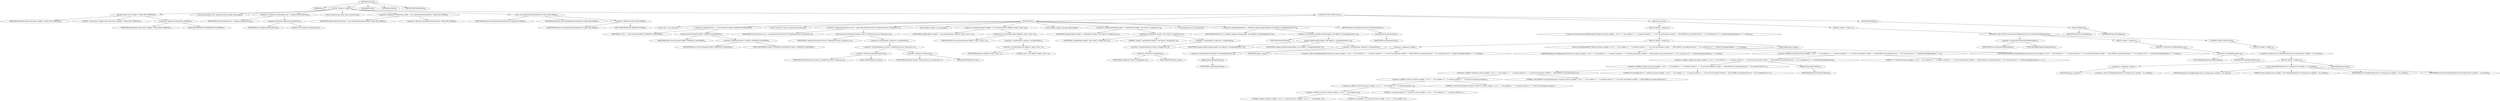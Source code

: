 digraph "execute" {  
"14" [label = <(METHOD,execute)<SUB>46</SUB>> ]
"4" [label = <(PARAM,this)<SUB>46</SUB>> ]
"15" [label = <(BLOCK,&lt;empty&gt;,&lt;empty&gt;)<SUB>46</SUB>> ]
"16" [label = <(log,log(&quot;Using classic compiler&quot;, Project.MSG_VERBOSE))<SUB>47</SUB>> ]
"17" [label = <(IDENTIFIER,attributes,log(&quot;Using classic compiler&quot;, Project.MSG_VERBOSE))<SUB>47</SUB>> ]
"18" [label = <(LITERAL,&quot;Using classic compiler&quot;,log(&quot;Using classic compiler&quot;, Project.MSG_VERBOSE))<SUB>47</SUB>> ]
"19" [label = <(&lt;operator&gt;.fieldAccess,Project.MSG_VERBOSE)<SUB>47</SUB>> ]
"20" [label = <(IDENTIFIER,Project,log(&quot;Using classic compiler&quot;, Project.MSG_VERBOSE))<SUB>47</SUB>> ]
"21" [label = <(FIELD_IDENTIFIER,MSG_VERBOSE,MSG_VERBOSE)<SUB>47</SUB>> ]
"22" [label = <(LOCAL,Commandline cmd: org.apache.tools.ant.types.Commandline)> ]
"23" [label = <(&lt;operator&gt;.assignment,Commandline cmd = setupJavacCommand(true))<SUB>48</SUB>> ]
"24" [label = <(IDENTIFIER,cmd,Commandline cmd = setupJavacCommand(true))<SUB>48</SUB>> ]
"25" [label = <(setupJavacCommand,setupJavacCommand(true))<SUB>48</SUB>> ]
"3" [label = <(IDENTIFIER,this,setupJavacCommand(true))<SUB>48</SUB>> ]
"26" [label = <(LITERAL,true,setupJavacCommand(true))<SUB>48</SUB>> ]
"6" [label = <(LOCAL,OutputStream logstr: java.io.OutputStream)> ]
"27" [label = <(&lt;operator&gt;.assignment,OutputStream logstr = new LogOutputStream(attributes, Project.MSG_WARN))<SUB>50</SUB>> ]
"28" [label = <(IDENTIFIER,logstr,OutputStream logstr = new LogOutputStream(attributes, Project.MSG_WARN))<SUB>50</SUB>> ]
"29" [label = <(&lt;operator&gt;.alloc,new LogOutputStream(attributes, Project.MSG_WARN))<SUB>50</SUB>> ]
"30" [label = <(&lt;init&gt;,new LogOutputStream(attributes, Project.MSG_WARN))<SUB>50</SUB>> ]
"5" [label = <(IDENTIFIER,logstr,new LogOutputStream(attributes, Project.MSG_WARN))<SUB>50</SUB>> ]
"31" [label = <(IDENTIFIER,attributes,new LogOutputStream(attributes, Project.MSG_WARN))<SUB>50</SUB>> ]
"32" [label = <(&lt;operator&gt;.fieldAccess,Project.MSG_WARN)<SUB>50</SUB>> ]
"33" [label = <(IDENTIFIER,Project,new LogOutputStream(attributes, Project.MSG_WARN))<SUB>50</SUB>> ]
"34" [label = <(FIELD_IDENTIFIER,MSG_WARN,MSG_WARN)<SUB>50</SUB>> ]
"35" [label = <(CONTROL_STRUCTURE,try,try)<SUB>51</SUB>> ]
"36" [label = <(BLOCK,try,try)<SUB>51</SUB>> ]
"37" [label = <(LOCAL,Class c: java.lang.Class)> ]
"38" [label = <(&lt;operator&gt;.assignment,Class c = Class.forName(CLASSIC_COMPILER_CLASSNAME))<SUB>54</SUB>> ]
"39" [label = <(IDENTIFIER,c,Class c = Class.forName(CLASSIC_COMPILER_CLASSNAME))<SUB>54</SUB>> ]
"40" [label = <(forName,Class.forName(CLASSIC_COMPILER_CLASSNAME))<SUB>54</SUB>> ]
"41" [label = <(IDENTIFIER,Class,Class.forName(CLASSIC_COMPILER_CLASSNAME))<SUB>54</SUB>> ]
"42" [label = <(&lt;operator&gt;.fieldAccess,Javac12.CLASSIC_COMPILER_CLASSNAME)<SUB>54</SUB>> ]
"43" [label = <(IDENTIFIER,Javac12,Class.forName(CLASSIC_COMPILER_CLASSNAME))<SUB>54</SUB>> ]
"44" [label = <(FIELD_IDENTIFIER,CLASSIC_COMPILER_CLASSNAME,CLASSIC_COMPILER_CLASSNAME)<SUB>54</SUB>> ]
"45" [label = <(LOCAL,Constructor cons: java.lang.reflect.Constructor)> ]
"46" [label = <(&lt;operator&gt;.assignment,Constructor cons = c.getConstructor(new Class[] { OutputStream.class, String.class }))<SUB>55</SUB>> ]
"47" [label = <(IDENTIFIER,cons,Constructor cons = c.getConstructor(new Class[] { OutputStream.class, String.class }))<SUB>55</SUB>> ]
"48" [label = <(getConstructor,c.getConstructor(new Class[] { OutputStream.class, String.class }))<SUB>56</SUB>> ]
"49" [label = <(IDENTIFIER,c,c.getConstructor(new Class[] { OutputStream.class, String.class }))<SUB>56</SUB>> ]
"50" [label = <(&lt;operator&gt;.arrayInitializer,&lt;operator&gt;.arrayInitializer)<SUB>56</SUB>> ]
"51" [label = <(&lt;operator&gt;.arrayInitializer,new Class[] { OutputStream.class, String.class })<SUB>56</SUB>> ]
"52" [label = <(&lt;operator&gt;.fieldAccess,OutputStream.class)<SUB>56</SUB>> ]
"53" [label = <(IDENTIFIER,OutputStream,new Class[] { OutputStream.class, String.class })<SUB>56</SUB>> ]
"54" [label = <(FIELD_IDENTIFIER,class,class)<SUB>56</SUB>> ]
"55" [label = <(&lt;operator&gt;.fieldAccess,String.class)<SUB>57</SUB>> ]
"56" [label = <(IDENTIFIER,String,new Class[] { OutputStream.class, String.class })<SUB>57</SUB>> ]
"57" [label = <(FIELD_IDENTIFIER,class,class)<SUB>57</SUB>> ]
"58" [label = <(LOCAL,Object compiler: java.lang.Object)> ]
"59" [label = <(&lt;operator&gt;.assignment,Object compiler = cons.newInstance(new Object[] { logstr, &quot;javac&quot; }))<SUB>58</SUB>> ]
"60" [label = <(IDENTIFIER,compiler,Object compiler = cons.newInstance(new Object[] { logstr, &quot;javac&quot; }))<SUB>58</SUB>> ]
"61" [label = <(newInstance,cons.newInstance(new Object[] { logstr, &quot;javac&quot; }))<SUB>59</SUB>> ]
"62" [label = <(IDENTIFIER,cons,cons.newInstance(new Object[] { logstr, &quot;javac&quot; }))<SUB>59</SUB>> ]
"63" [label = <(&lt;operator&gt;.arrayInitializer,&lt;operator&gt;.arrayInitializer)<SUB>59</SUB>> ]
"64" [label = <(&lt;operator&gt;.arrayInitializer,new Object[] { logstr, &quot;javac&quot; })<SUB>59</SUB>> ]
"65" [label = <(IDENTIFIER,logstr,new Object[] { logstr, &quot;javac&quot; })<SUB>59</SUB>> ]
"66" [label = <(LITERAL,&quot;javac&quot;,new Object[] { logstr, &quot;javac&quot; })<SUB>59</SUB>> ]
"67" [label = <(LOCAL,Method compile: java.lang.reflect.Method)> ]
"68" [label = <(&lt;operator&gt;.assignment,Method compile = c.getMethod(&quot;compile&quot;, new Class[] { String[].class }))<SUB>62</SUB>> ]
"69" [label = <(IDENTIFIER,compile,Method compile = c.getMethod(&quot;compile&quot;, new Class[] { String[].class }))<SUB>62</SUB>> ]
"70" [label = <(getMethod,c.getMethod(&quot;compile&quot;, new Class[] { String[].class }))<SUB>62</SUB>> ]
"71" [label = <(IDENTIFIER,c,c.getMethod(&quot;compile&quot;, new Class[] { String[].class }))<SUB>62</SUB>> ]
"72" [label = <(LITERAL,&quot;compile&quot;,c.getMethod(&quot;compile&quot;, new Class[] { String[].class }))<SUB>62</SUB>> ]
"73" [label = <(&lt;operator&gt;.arrayInitializer,&lt;operator&gt;.arrayInitializer)<SUB>62</SUB>> ]
"74" [label = <(&lt;operator&gt;.arrayInitializer,new Class[] { String[].class })<SUB>63</SUB>> ]
"75" [label = <(&lt;operator&gt;.fieldAccess,String[].class)<SUB>63</SUB>> ]
"76" [label = <(IDENTIFIER,String[],new Class[] { String[].class })<SUB>63</SUB>> ]
"77" [label = <(FIELD_IDENTIFIER,class,class)<SUB>63</SUB>> ]
"78" [label = <(LOCAL,Boolean ok: java.lang.Boolean)> ]
"79" [label = <(&lt;operator&gt;.assignment,Boolean ok = (Boolean) compile.invoke(compiler, new Object[] { cmd.getArguments() }))<SUB>64</SUB>> ]
"80" [label = <(IDENTIFIER,ok,Boolean ok = (Boolean) compile.invoke(compiler, new Object[] { cmd.getArguments() }))<SUB>64</SUB>> ]
"81" [label = <(&lt;operator&gt;.cast,(Boolean) compile.invoke(compiler, new Object[] { cmd.getArguments() }))<SUB>65</SUB>> ]
"82" [label = <(TYPE_REF,Boolean,Boolean)<SUB>65</SUB>> ]
"83" [label = <(invoke,compile.invoke(compiler, new Object[] { cmd.getArguments() }))<SUB>65</SUB>> ]
"84" [label = <(IDENTIFIER,compile,compile.invoke(compiler, new Object[] { cmd.getArguments() }))<SUB>65</SUB>> ]
"85" [label = <(IDENTIFIER,compiler,compile.invoke(compiler, new Object[] { cmd.getArguments() }))<SUB>65</SUB>> ]
"86" [label = <(&lt;operator&gt;.arrayInitializer,&lt;operator&gt;.arrayInitializer)<SUB>65</SUB>> ]
"87" [label = <(&lt;operator&gt;.arrayInitializer,new Object[] { cmd.getArguments() })<SUB>66</SUB>> ]
"88" [label = <(getArguments,getArguments())<SUB>66</SUB>> ]
"89" [label = <(IDENTIFIER,cmd,getArguments())<SUB>66</SUB>> ]
"90" [label = <(RETURN,return ok.booleanValue();,return ok.booleanValue();)<SUB>67</SUB>> ]
"91" [label = <(booleanValue,ok.booleanValue())<SUB>67</SUB>> ]
"92" [label = <(IDENTIFIER,ok,ok.booleanValue())<SUB>67</SUB>> ]
"93" [label = <(BLOCK,catch,catch)> ]
"94" [label = <(BLOCK,&lt;empty&gt;,&lt;empty&gt;)<SUB>68</SUB>> ]
"95" [label = <(&lt;operator&gt;.throw,throw new BuildException(&quot;Cannot use classic compiler , as it is &quot; + &quot;not available. \n&quot; + &quot; A common solution is &quot; + &quot;to set the environment variable&quot; + &quot; JAVA_HOME to your jdk directory.\n&quot; + &quot;It is currently set to \&quot;&quot; + JavaEnvUtils.getJavaHome() + &quot;\&quot;&quot;, location);)<SUB>69</SUB>> ]
"96" [label = <(BLOCK,&lt;empty&gt;,&lt;empty&gt;)<SUB>69</SUB>> ]
"97" [label = <(&lt;operator&gt;.assignment,&lt;empty&gt;)> ]
"98" [label = <(IDENTIFIER,$obj1,&lt;empty&gt;)> ]
"99" [label = <(&lt;operator&gt;.alloc,new BuildException(&quot;Cannot use classic compiler , as it is &quot; + &quot;not available. \n&quot; + &quot; A common solution is &quot; + &quot;to set the environment variable&quot; + &quot; JAVA_HOME to your jdk directory.\n&quot; + &quot;It is currently set to \&quot;&quot; + JavaEnvUtils.getJavaHome() + &quot;\&quot;&quot;, location))<SUB>69</SUB>> ]
"100" [label = <(&lt;init&gt;,new BuildException(&quot;Cannot use classic compiler , as it is &quot; + &quot;not available. \n&quot; + &quot; A common solution is &quot; + &quot;to set the environment variable&quot; + &quot; JAVA_HOME to your jdk directory.\n&quot; + &quot;It is currently set to \&quot;&quot; + JavaEnvUtils.getJavaHome() + &quot;\&quot;&quot;, location))<SUB>69</SUB>> ]
"101" [label = <(IDENTIFIER,$obj1,new BuildException(&quot;Cannot use classic compiler , as it is &quot; + &quot;not available. \n&quot; + &quot; A common solution is &quot; + &quot;to set the environment variable&quot; + &quot; JAVA_HOME to your jdk directory.\n&quot; + &quot;It is currently set to \&quot;&quot; + JavaEnvUtils.getJavaHome() + &quot;\&quot;&quot;, location))> ]
"102" [label = <(&lt;operator&gt;.addition,&quot;Cannot use classic compiler , as it is &quot; + &quot;not available. \n&quot; + &quot; A common solution is &quot; + &quot;to set the environment variable&quot; + &quot; JAVA_HOME to your jdk directory.\n&quot; + &quot;It is currently set to \&quot;&quot; + JavaEnvUtils.getJavaHome() + &quot;\&quot;&quot;)<SUB>69</SUB>> ]
"103" [label = <(&lt;operator&gt;.addition,&quot;Cannot use classic compiler , as it is &quot; + &quot;not available. \n&quot; + &quot; A common solution is &quot; + &quot;to set the environment variable&quot; + &quot; JAVA_HOME to your jdk directory.\n&quot; + &quot;It is currently set to \&quot;&quot; + JavaEnvUtils.getJavaHome())<SUB>69</SUB>> ]
"104" [label = <(&lt;operator&gt;.addition,&quot;Cannot use classic compiler , as it is &quot; + &quot;not available. \n&quot; + &quot; A common solution is &quot; + &quot;to set the environment variable&quot; + &quot; JAVA_HOME to your jdk directory.\n&quot; + &quot;It is currently set to \&quot;&quot;)<SUB>69</SUB>> ]
"105" [label = <(&lt;operator&gt;.addition,&quot;Cannot use classic compiler , as it is &quot; + &quot;not available. \n&quot; + &quot; A common solution is &quot; + &quot;to set the environment variable&quot; + &quot; JAVA_HOME to your jdk directory.\n&quot;)<SUB>69</SUB>> ]
"106" [label = <(&lt;operator&gt;.addition,&quot;Cannot use classic compiler , as it is &quot; + &quot;not available. \n&quot; + &quot; A common solution is &quot; + &quot;to set the environment variable&quot;)<SUB>69</SUB>> ]
"107" [label = <(&lt;operator&gt;.addition,&quot;Cannot use classic compiler , as it is &quot; + &quot;not available. \n&quot; + &quot; A common solution is &quot;)<SUB>69</SUB>> ]
"108" [label = <(&lt;operator&gt;.addition,&quot;Cannot use classic compiler , as it is &quot; + &quot;not available. \n&quot;)<SUB>69</SUB>> ]
"109" [label = <(LITERAL,&quot;Cannot use classic compiler , as it is &quot;,&quot;Cannot use classic compiler , as it is &quot; + &quot;not available. \n&quot;)<SUB>69</SUB>> ]
"110" [label = <(LITERAL,&quot;not available. \n&quot;,&quot;Cannot use classic compiler , as it is &quot; + &quot;not available. \n&quot;)<SUB>70</SUB>> ]
"111" [label = <(LITERAL,&quot; A common solution is &quot;,&quot;Cannot use classic compiler , as it is &quot; + &quot;not available. \n&quot; + &quot; A common solution is &quot;)<SUB>71</SUB>> ]
"112" [label = <(LITERAL,&quot;to set the environment variable&quot;,&quot;Cannot use classic compiler , as it is &quot; + &quot;not available. \n&quot; + &quot; A common solution is &quot; + &quot;to set the environment variable&quot;)<SUB>72</SUB>> ]
"113" [label = <(LITERAL,&quot; JAVA_HOME to your jdk directory.\n&quot;,&quot;Cannot use classic compiler , as it is &quot; + &quot;not available. \n&quot; + &quot; A common solution is &quot; + &quot;to set the environment variable&quot; + &quot; JAVA_HOME to your jdk directory.\n&quot;)<SUB>73</SUB>> ]
"114" [label = <(LITERAL,&quot;It is currently set to \&quot;&quot;,&quot;Cannot use classic compiler , as it is &quot; + &quot;not available. \n&quot; + &quot; A common solution is &quot; + &quot;to set the environment variable&quot; + &quot; JAVA_HOME to your jdk directory.\n&quot; + &quot;It is currently set to \&quot;&quot;)<SUB>74</SUB>> ]
"115" [label = <(getJavaHome,getJavaHome())<SUB>75</SUB>> ]
"116" [label = <(IDENTIFIER,JavaEnvUtils,getJavaHome())<SUB>75</SUB>> ]
"117" [label = <(LITERAL,&quot;\&quot;&quot;,&quot;Cannot use classic compiler , as it is &quot; + &quot;not available. \n&quot; + &quot; A common solution is &quot; + &quot;to set the environment variable&quot; + &quot; JAVA_HOME to your jdk directory.\n&quot; + &quot;It is currently set to \&quot;&quot; + JavaEnvUtils.getJavaHome() + &quot;\&quot;&quot;)<SUB>76</SUB>> ]
"118" [label = <(IDENTIFIER,location,new BuildException(&quot;Cannot use classic compiler , as it is &quot; + &quot;not available. \n&quot; + &quot; A common solution is &quot; + &quot;to set the environment variable&quot; + &quot; JAVA_HOME to your jdk directory.\n&quot; + &quot;It is currently set to \&quot;&quot; + JavaEnvUtils.getJavaHome() + &quot;\&quot;&quot;, location))<SUB>77</SUB>> ]
"119" [label = <(IDENTIFIER,$obj1,&lt;empty&gt;)> ]
"120" [label = <(BLOCK,&lt;empty&gt;,&lt;empty&gt;)<SUB>78</SUB>> ]
"121" [label = <(CONTROL_STRUCTURE,if (ex instanceof BuildException),if (ex instanceof BuildException))<SUB>79</SUB>> ]
"122" [label = <(&lt;operator&gt;.instanceOf,ex instanceof BuildException)<SUB>79</SUB>> ]
"123" [label = <(IDENTIFIER,ex,ex instanceof BuildException)<SUB>79</SUB>> ]
"124" [label = <(TYPE_REF,BuildException,BuildException)<SUB>79</SUB>> ]
"125" [label = <(BLOCK,&lt;empty&gt;,&lt;empty&gt;)<SUB>79</SUB>> ]
"126" [label = <(&lt;operator&gt;.throw,throw (BuildException) ex;)<SUB>80</SUB>> ]
"127" [label = <(&lt;operator&gt;.cast,(BuildException) ex)<SUB>80</SUB>> ]
"128" [label = <(TYPE_REF,BuildException,BuildException)<SUB>80</SUB>> ]
"129" [label = <(IDENTIFIER,ex,(BuildException) ex)<SUB>80</SUB>> ]
"130" [label = <(CONTROL_STRUCTURE,else,else)<SUB>81</SUB>> ]
"131" [label = <(BLOCK,&lt;empty&gt;,&lt;empty&gt;)<SUB>81</SUB>> ]
"132" [label = <(&lt;operator&gt;.throw,throw new BuildException(&quot;Error starting classic compiler: &quot;, ex, location);)<SUB>82</SUB>> ]
"133" [label = <(BLOCK,&lt;empty&gt;,&lt;empty&gt;)<SUB>82</SUB>> ]
"134" [label = <(&lt;operator&gt;.assignment,&lt;empty&gt;)> ]
"135" [label = <(IDENTIFIER,$obj2,&lt;empty&gt;)> ]
"136" [label = <(&lt;operator&gt;.alloc,new BuildException(&quot;Error starting classic compiler: &quot;, ex, location))<SUB>82</SUB>> ]
"137" [label = <(&lt;init&gt;,new BuildException(&quot;Error starting classic compiler: &quot;, ex, location))<SUB>82</SUB>> ]
"138" [label = <(IDENTIFIER,$obj2,new BuildException(&quot;Error starting classic compiler: &quot;, ex, location))> ]
"139" [label = <(LITERAL,&quot;Error starting classic compiler: &quot;,new BuildException(&quot;Error starting classic compiler: &quot;, ex, location))<SUB>82</SUB>> ]
"140" [label = <(IDENTIFIER,ex,new BuildException(&quot;Error starting classic compiler: &quot;, ex, location))<SUB>83</SUB>> ]
"141" [label = <(IDENTIFIER,location,new BuildException(&quot;Error starting classic compiler: &quot;, ex, location))<SUB>83</SUB>> ]
"142" [label = <(IDENTIFIER,$obj2,&lt;empty&gt;)> ]
"143" [label = <(BLOCK,finally,finally)<SUB>85</SUB>> ]
"144" [label = <(close,close(logstr))<SUB>86</SUB>> ]
"145" [label = <(IDENTIFIER,FileUtils,close(logstr))<SUB>86</SUB>> ]
"146" [label = <(IDENTIFIER,logstr,close(logstr))<SUB>86</SUB>> ]
"147" [label = <(MODIFIER,PUBLIC)> ]
"148" [label = <(MODIFIER,VIRTUAL)> ]
"149" [label = <(METHOD_RETURN,boolean)<SUB>46</SUB>> ]
  "14" -> "4" 
  "14" -> "15" 
  "14" -> "147" 
  "14" -> "148" 
  "14" -> "149" 
  "15" -> "16" 
  "15" -> "22" 
  "15" -> "23" 
  "15" -> "6" 
  "15" -> "27" 
  "15" -> "30" 
  "15" -> "35" 
  "16" -> "17" 
  "16" -> "18" 
  "16" -> "19" 
  "19" -> "20" 
  "19" -> "21" 
  "23" -> "24" 
  "23" -> "25" 
  "25" -> "3" 
  "25" -> "26" 
  "27" -> "28" 
  "27" -> "29" 
  "30" -> "5" 
  "30" -> "31" 
  "30" -> "32" 
  "32" -> "33" 
  "32" -> "34" 
  "35" -> "36" 
  "35" -> "93" 
  "35" -> "143" 
  "36" -> "37" 
  "36" -> "38" 
  "36" -> "45" 
  "36" -> "46" 
  "36" -> "58" 
  "36" -> "59" 
  "36" -> "67" 
  "36" -> "68" 
  "36" -> "78" 
  "36" -> "79" 
  "36" -> "90" 
  "38" -> "39" 
  "38" -> "40" 
  "40" -> "41" 
  "40" -> "42" 
  "42" -> "43" 
  "42" -> "44" 
  "46" -> "47" 
  "46" -> "48" 
  "48" -> "49" 
  "48" -> "50" 
  "50" -> "51" 
  "51" -> "52" 
  "51" -> "55" 
  "52" -> "53" 
  "52" -> "54" 
  "55" -> "56" 
  "55" -> "57" 
  "59" -> "60" 
  "59" -> "61" 
  "61" -> "62" 
  "61" -> "63" 
  "63" -> "64" 
  "64" -> "65" 
  "64" -> "66" 
  "68" -> "69" 
  "68" -> "70" 
  "70" -> "71" 
  "70" -> "72" 
  "70" -> "73" 
  "73" -> "74" 
  "74" -> "75" 
  "75" -> "76" 
  "75" -> "77" 
  "79" -> "80" 
  "79" -> "81" 
  "81" -> "82" 
  "81" -> "83" 
  "83" -> "84" 
  "83" -> "85" 
  "83" -> "86" 
  "86" -> "87" 
  "87" -> "88" 
  "88" -> "89" 
  "90" -> "91" 
  "91" -> "92" 
  "93" -> "94" 
  "93" -> "120" 
  "94" -> "95" 
  "95" -> "96" 
  "96" -> "97" 
  "96" -> "100" 
  "96" -> "119" 
  "97" -> "98" 
  "97" -> "99" 
  "100" -> "101" 
  "100" -> "102" 
  "100" -> "118" 
  "102" -> "103" 
  "102" -> "117" 
  "103" -> "104" 
  "103" -> "115" 
  "104" -> "105" 
  "104" -> "114" 
  "105" -> "106" 
  "105" -> "113" 
  "106" -> "107" 
  "106" -> "112" 
  "107" -> "108" 
  "107" -> "111" 
  "108" -> "109" 
  "108" -> "110" 
  "115" -> "116" 
  "120" -> "121" 
  "121" -> "122" 
  "121" -> "125" 
  "121" -> "130" 
  "122" -> "123" 
  "122" -> "124" 
  "125" -> "126" 
  "126" -> "127" 
  "127" -> "128" 
  "127" -> "129" 
  "130" -> "131" 
  "131" -> "132" 
  "132" -> "133" 
  "133" -> "134" 
  "133" -> "137" 
  "133" -> "142" 
  "134" -> "135" 
  "134" -> "136" 
  "137" -> "138" 
  "137" -> "139" 
  "137" -> "140" 
  "137" -> "141" 
  "143" -> "144" 
  "144" -> "145" 
  "144" -> "146" 
}

